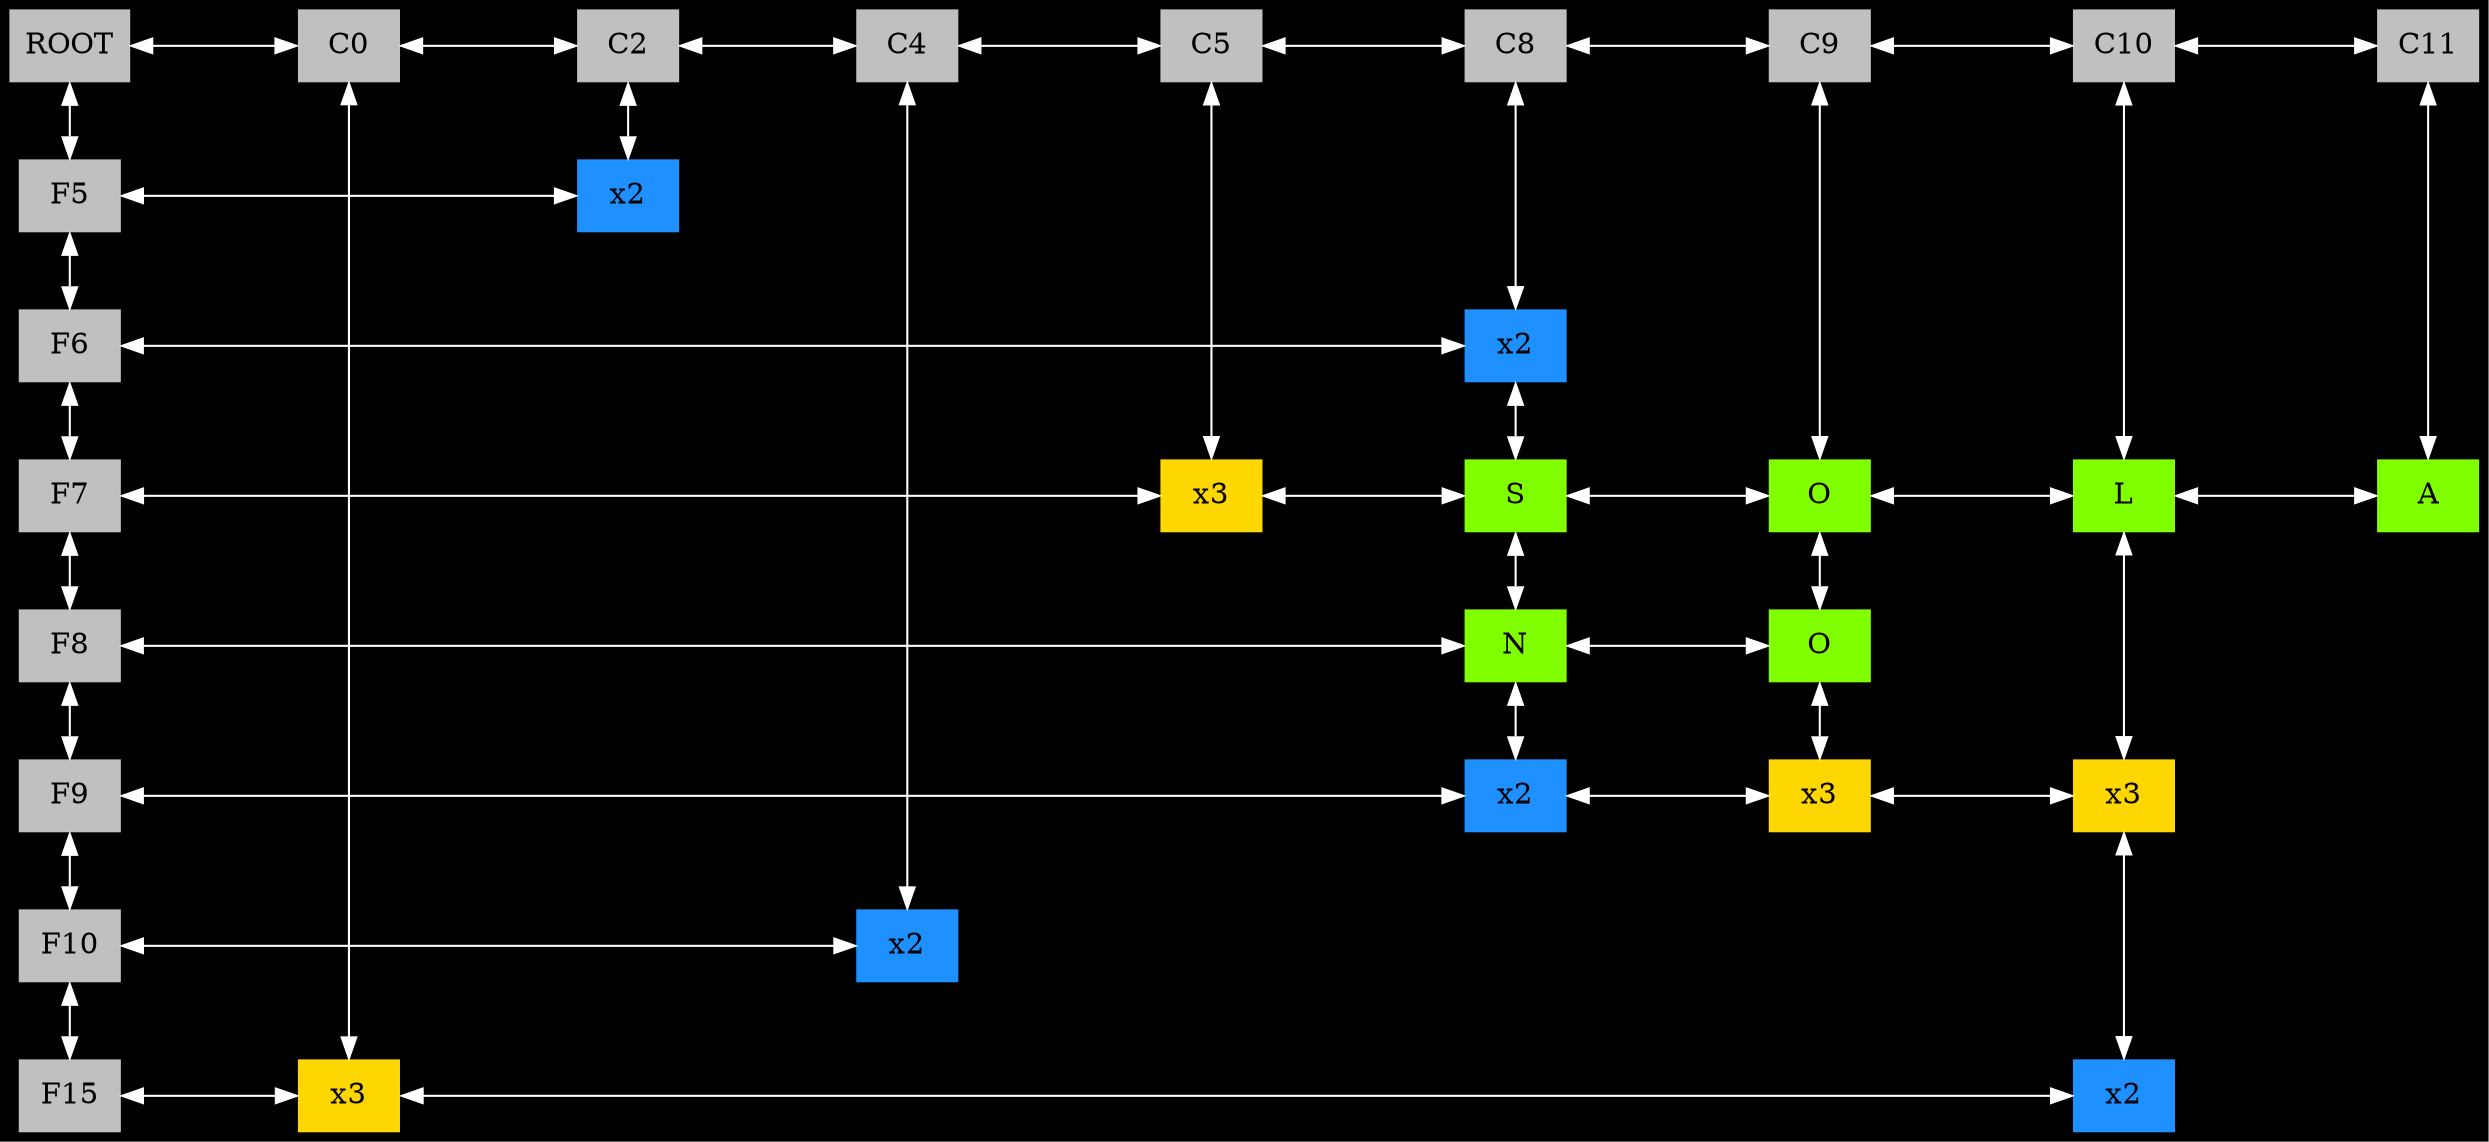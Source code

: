 digraph G {bgcolor = black; 
node[pin = true , shape = box, fontcolor = black  , fillcolor = gray  , width=0.7 ,style = filled] ;
charset = latin1;
 style = filled ;
nodesep = 1.0;
VAL_00D859B8->VAL_00DC40E0 [ dir=both ,color = white]; 
VAL_00D859B8->VAL_00DBCEF0 [  dir=both,  color = white]; 
VAL_00D859B8[label = "ROOT", group = -1,pos = "-1,1" ];
VAL_00DC40E0->VAL_00DBD0E8 [ dir=both, color = white]; 
VAL_00DC40E0->VAL_00DC4320 [ dir=both, color = white]; 
VAL_00DC40E0[label="C0", group = 0,pos = "0,1" ];
VAL_00DBD0E8->VAL_00DC4488 [ dir=both, color = white]; 
VAL_00DBD0E8->VAL_00D9B8E8 [ dir=both, color = white]; 
VAL_00DBD0E8[label="C2", group = 2,pos = "2,1" ];
VAL_00DC4488->VAL_00DBD2E0 [ dir=both, color = white]; 
VAL_00DC4488->VAL_00DC4368 [ dir=both, color = white]; 
VAL_00DC4488[label="C4", group = 4,pos = "4,1" ];
VAL_00DBD2E0->VAL_00DBD178 [ dir=both, color = white]; 
VAL_00DBD2E0->VAL_00DBD370 [ dir=both, color = white]; 
VAL_00DBD2E0[label="C5", group = 5,pos = "5,1" ];
VAL_00DBD178->VAL_00DBC950 [ dir=both, color = white]; 
VAL_00DBD178->VAL_00DBD0A0 [ dir=both, color = white]; 
VAL_00DBD178[label="C8", group = 8,pos = "8,1" ];
VAL_00DBC950->VAL_00DC4440 [ dir=both, color = white]; 
VAL_00DBC950->VAL_00DC3E10 [ dir=both, color = white]; 
VAL_00DBC950[label="C9", group = 9,pos = "9,1" ];
VAL_00DC4440->VAL_00DC3798 [ dir=both, color = white]; 
VAL_00DC4440->VAL_00DC3A20 [ dir=both, color = white]; 
VAL_00DC4440[label="C10", group = 10,pos = "10,1" ];
VAL_00DC3798->VAL_00DC3900 [ dir=both, color = white]; 
VAL_00DC3798[label="C11", group = 11,pos = "11,1" ];
VAL_00DBCEF0->VAL_00D9B8E8 [ dir=both ,color = white]; 
VAL_00DBCEF0->VAL_00DBD1C0 [  dir=both,  color = white]; 
VAL_00DBCEF0[label="F5" , group = -1,pos = "-1,-5" ];
VAL_00D9B8E8[ label = " x2 " ,fillcolor = dodgerblue1, group = 2,pos = "2,-5" ];
VAL_00DBD1C0->VAL_00DBD0A0 [ dir=both ,color = white]; 
VAL_00DBD1C0->VAL_00DBD490 [  dir=both,  color = white]; 
VAL_00DBD1C0[label="F6" , group = -1,pos = "-1,-6" ];
VAL_00DBD0A0->VAL_00DBCA28 [ dir=both, color = white]; 
VAL_00DBD0A0[ label = " x2 " ,fillcolor = dodgerblue1, group = 8,pos = "8,-6" ];
VAL_00DBD490->VAL_00DBD370 [ dir=both ,color = white]; 
VAL_00DBD490->VAL_00DBC8C0 [  dir=both,  color = white]; 
VAL_00DBD490[label="F7" , group = -1,pos = "-1,-7" ];
VAL_00DBD370->VAL_00DBCA28 [ dir=both, color = white]; 
VAL_00DBD370[ label = " x3 "  ,fillcolor = gold1, group = 5,pos = "5,-7" ];
VAL_00DBCA28->VAL_00DC3E10 [ dir=both, color = white]; 
VAL_00DBCA28->VAL_00DBCA70 [ dir=both, color = white]; 
VAL_00DBCA28[ label = "S" ,dir=both ,fillcolor = chartreuse1, group = 8,pos = "8,-7" ];
VAL_00DC3E10->VAL_00DC3A20 [ dir=both, color = white]; 
VAL_00DC3E10->VAL_00DBC908 [ dir=both, color = white]; 
VAL_00DC3E10[ label = "O" ,dir=both ,fillcolor = chartreuse1, group = 9,pos = "9,-7" ];
VAL_00DC3A20->VAL_00DC3900 [ dir=both, color = white]; 
VAL_00DC3A20->VAL_00DC41B8 [ dir=both, color = white]; 
VAL_00DC3A20[ label = "L" ,dir=both ,fillcolor = chartreuse1, group = 10,pos = "10,-7" ];
VAL_00DC3900[ label = "A" ,dir=both ,fillcolor = chartreuse1, group = 11,pos = "11,-7" ];
VAL_00DBC8C0->VAL_00DBCA70 [ dir=both ,color = white]; 
VAL_00DBC8C0->VAL_00DBC998 [  dir=both,  color = white]; 
VAL_00DBC8C0[label="F8" , group = -1,pos = "-1,-8" ];
VAL_00DBCA70->VAL_00DBC908 [ dir=both, color = white]; 
VAL_00DBCA70->VAL_00DBCD88 [ dir=both, color = white]; 
VAL_00DBCA70[ label = "N" ,dir=both ,fillcolor = chartreuse1, group = 8,pos = "8,-8" ];
VAL_00DBC908->VAL_00DBCC68 [ dir=both, color = white]; 
VAL_00DBC908[ label = "O" ,dir=both ,fillcolor = chartreuse1, group = 9,pos = "9,-8" ];
VAL_00DBC998->VAL_00DBCD88 [ dir=both ,color = white]; 
VAL_00DBC998->VAL_00DC4200 [  dir=both,  color = white]; 
VAL_00DBC998[label="F9" , group = -1,pos = "-1,-9" ];
VAL_00DBCD88->VAL_00DBCC68 [ dir=both, color = white]; 
VAL_00DBCD88[ label = " x2 " ,fillcolor = dodgerblue1, group = 8,pos = "8,-9" ];
VAL_00DBCC68->VAL_00DC41B8 [ dir=both, color = white]; 
VAL_00DBCC68[ label = " x3 "  ,fillcolor = gold1, group = 9,pos = "9,-9" ];
VAL_00DC41B8->VAL_00DC3828 [ dir=both, color = white]; 
VAL_00DC41B8[ label = " x3 "  ,fillcolor = gold1, group = 10,pos = "10,-9" ];
VAL_00DC4200->VAL_00DC4368 [ dir=both ,color = white]; 
VAL_00DC4200->VAL_00DC4248 [  dir=both,  color = white]; 
VAL_00DC4200[label="F10" , group = -1,pos = "-1,-10" ];
VAL_00DC4368[ label = " x2 " ,fillcolor = dodgerblue1, group = 4,pos = "4,-10" ];
VAL_00DC4248->VAL_00DC4320 [ dir=both ,color = white]; 
VAL_00DC4248[label="F15" , group = -1,pos = "-1,-15" ];
VAL_00DC4320->VAL_00DC3828 [ dir=both, color = white]; 
VAL_00DC4320[ label = " x3 "  ,fillcolor = gold1, group = 0,pos = "0,-15" ];
VAL_00DC3828[ label = " x2 " ,fillcolor = dodgerblue1, group = 10,pos = "10,-15" ];
{rank = same; VAL_00D859B8 VAL_00DC40E0 VAL_00DBD0E8 VAL_00DC4488 VAL_00DBD2E0 VAL_00DBD178 VAL_00DBC950 VAL_00DC4440 VAL_00DC3798 };

{rank = same; VAL_00DBCEF0 VAL_00D9B8E8 };

{rank = same; VAL_00DBD1C0 VAL_00DBD0A0 };

{rank = same; VAL_00DBD490 VAL_00DBD370 VAL_00DBCA28 VAL_00DC3E10 VAL_00DC3A20 VAL_00DC3900 };

{rank = same; VAL_00DBC8C0 VAL_00DBCA70 VAL_00DBC908 };

{rank = same; VAL_00DBC998 VAL_00DBCD88 VAL_00DBCC68 VAL_00DC41B8 };

{rank = same; VAL_00DC4200 VAL_00DC4368 };

{rank = same; VAL_00DC4248 VAL_00DC4320 VAL_00DC3828 };

}
